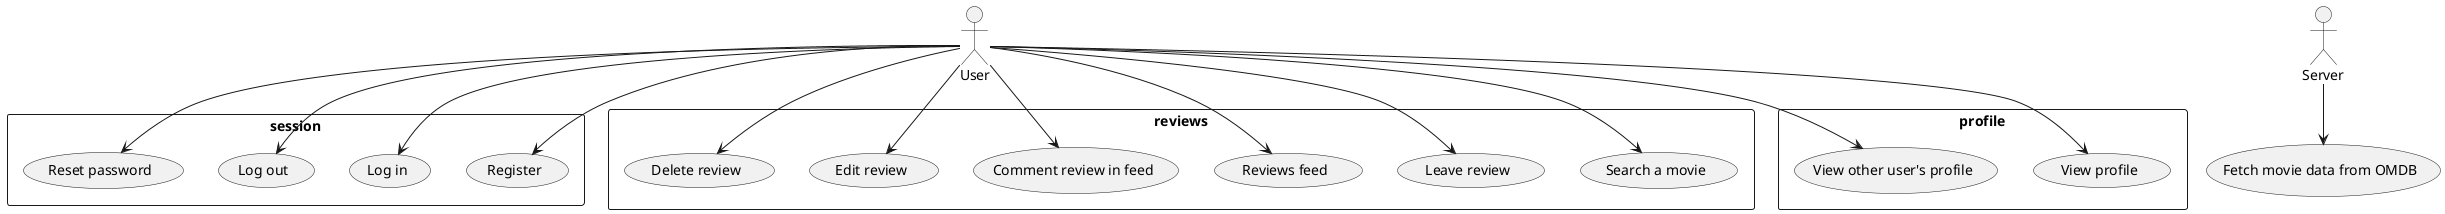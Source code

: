 @startuml

actor User
actor Server

rectangle session {
:User: --> (Register)
:User: --> (Log in)
:User: --> (Log out)
:User: --> (Reset password)
}

rectangle reviews {
:User: --> (Search a movie)
:User: --> (Leave review)
:User: --> (Reviews feed)
:User: --> (Comment review in feed)
:User: --> (Edit review)
:User: --> (Delete review)
}

rectangle profile {
:User: --> (View profile)
:User: --> (View other user's profile)
}

:Server: --> (Fetch movie data from OMDB)

@enduml